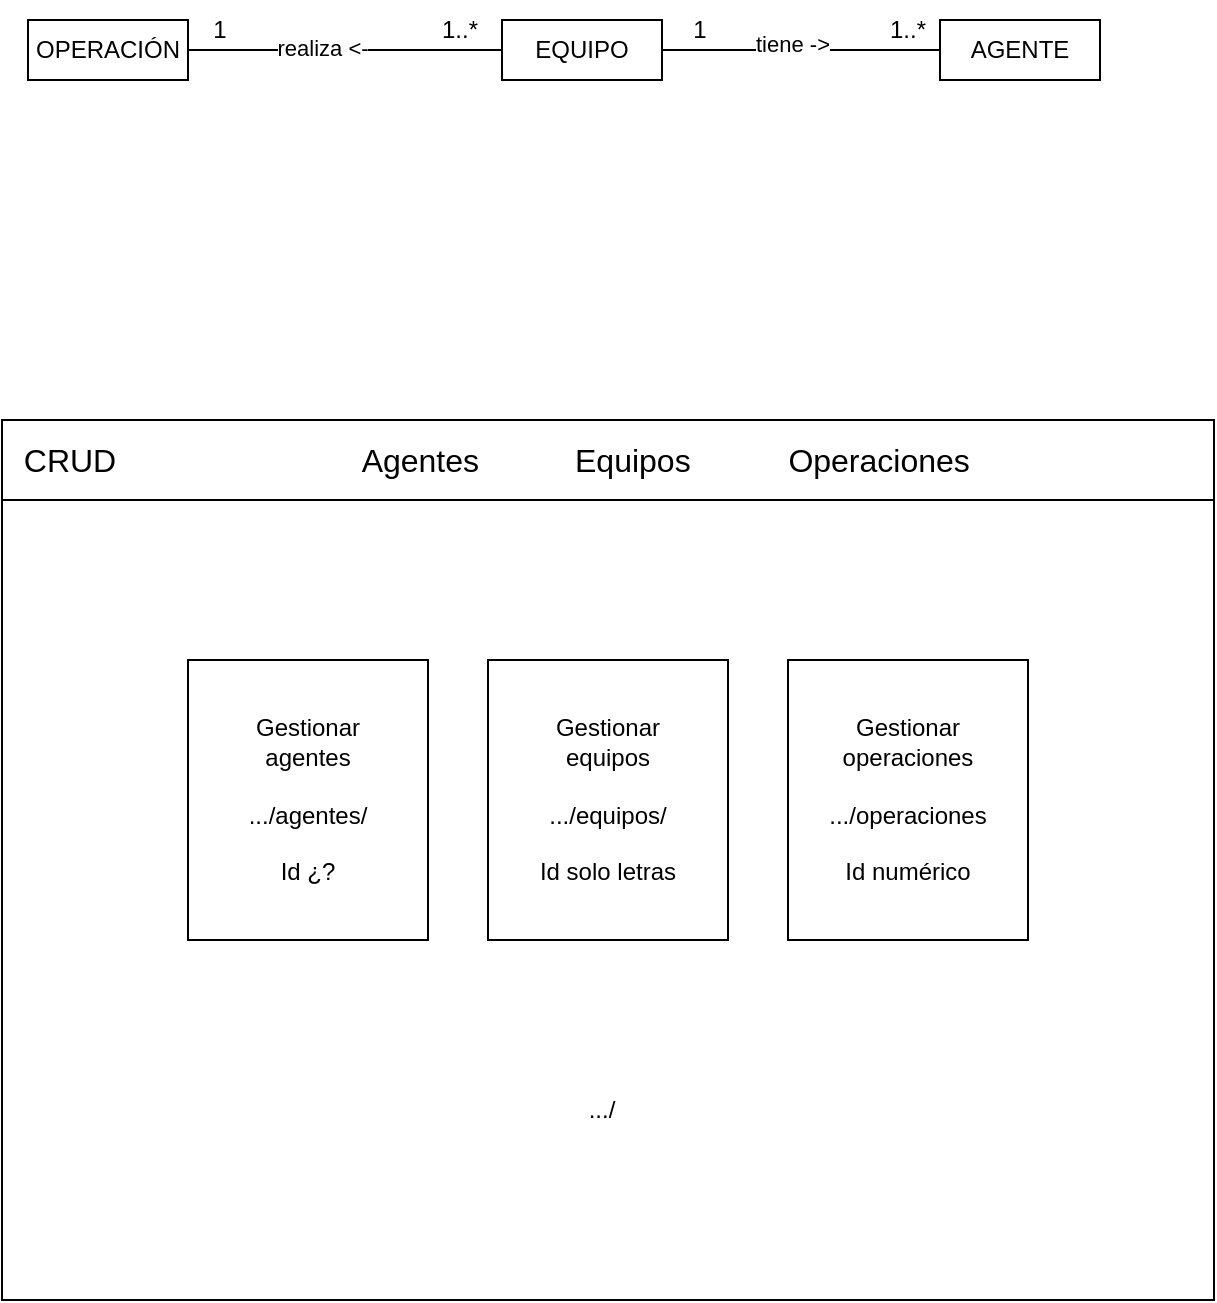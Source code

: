 <mxfile version="23.0.2" type="device">
  <diagram name="Página-1" id="F6N9kSK8r6jKznElKG2f">
    <mxGraphModel dx="998" dy="630" grid="1" gridSize="10" guides="1" tooltips="1" connect="1" arrows="1" fold="1" page="1" pageScale="1" pageWidth="827" pageHeight="1169" math="0" shadow="0">
      <root>
        <mxCell id="0" />
        <mxCell id="1" parent="0" />
        <mxCell id="Xjc6lK3Tym19fF9o8RPP-1" value="" style="rounded=0;whiteSpace=wrap;html=1;movable=1;resizable=1;rotatable=1;deletable=1;editable=1;locked=0;connectable=1;" vertex="1" parent="1">
          <mxGeometry x="111" y="300" width="606" height="440" as="geometry" />
        </mxCell>
        <mxCell id="Xjc6lK3Tym19fF9o8RPP-2" value="&lt;span style=&quot;font-size: 16px;&quot;&gt;&amp;nbsp; CRUD&lt;span style=&quot;white-space: pre;&quot;&gt;&#x9;&lt;/span&gt;&lt;span style=&quot;white-space: pre;&quot;&gt;&#x9;&lt;span style=&quot;white-space: pre;&quot;&gt;&#x9;&lt;/span&gt;&lt;span style=&quot;white-space: pre;&quot;&gt;&#x9;&lt;/span&gt;&lt;/span&gt;Agentes&lt;span style=&quot;white-space: pre;&quot;&gt;&#x9;&lt;/span&gt;&lt;span style=&quot;white-space: pre;&quot;&gt;&#x9;&lt;/span&gt;Equipos&lt;span style=&quot;white-space: pre;&quot;&gt;&#x9;&lt;/span&gt;&lt;span style=&quot;white-space: pre;&quot;&gt;&#x9;&lt;/span&gt;Operaciones&lt;/span&gt;" style="rounded=0;whiteSpace=wrap;html=1;align=left;" vertex="1" parent="1">
          <mxGeometry x="111" y="300" width="606" height="40" as="geometry" />
        </mxCell>
        <mxCell id="Xjc6lK3Tym19fF9o8RPP-3" value="Gestionar &lt;br&gt;agentes&lt;br&gt;&lt;br&gt;.../agentes/&lt;br&gt;&lt;br&gt;Id ¿?" style="rounded=0;whiteSpace=wrap;html=1;" vertex="1" parent="1">
          <mxGeometry x="204" y="420" width="120" height="140" as="geometry" />
        </mxCell>
        <mxCell id="Xjc6lK3Tym19fF9o8RPP-4" value="Gestionar &lt;br&gt;equipos&lt;br&gt;&lt;br&gt;.../equipos/&lt;br&gt;&lt;br&gt;Id solo letras" style="rounded=0;whiteSpace=wrap;html=1;" vertex="1" parent="1">
          <mxGeometry x="354" y="420" width="120" height="140" as="geometry" />
        </mxCell>
        <mxCell id="Xjc6lK3Tym19fF9o8RPP-5" value="Gestionar &lt;br&gt;operaciones&lt;br&gt;&lt;br&gt;.../operaciones&lt;br&gt;&lt;br&gt;Id numérico" style="rounded=0;whiteSpace=wrap;html=1;" vertex="1" parent="1">
          <mxGeometry x="504" y="420" width="120" height="140" as="geometry" />
        </mxCell>
        <mxCell id="Xjc6lK3Tym19fF9o8RPP-6" value=".../" style="text;html=1;strokeColor=none;fillColor=none;align=center;verticalAlign=middle;whiteSpace=wrap;rounded=0;" vertex="1" parent="1">
          <mxGeometry x="381" y="630" width="60" height="30" as="geometry" />
        </mxCell>
        <mxCell id="Xjc6lK3Tym19fF9o8RPP-8" value="EQUIPO" style="rounded=0;whiteSpace=wrap;html=1;" vertex="1" parent="1">
          <mxGeometry x="361" y="100" width="80" height="30" as="geometry" />
        </mxCell>
        <mxCell id="Xjc6lK3Tym19fF9o8RPP-12" style="edgeStyle=orthogonalEdgeStyle;rounded=0;orthogonalLoop=1;jettySize=auto;html=1;exitX=0;exitY=0.5;exitDx=0;exitDy=0;entryX=1;entryY=0.5;entryDx=0;entryDy=0;endArrow=none;endFill=0;" edge="1" parent="1" source="Xjc6lK3Tym19fF9o8RPP-9" target="Xjc6lK3Tym19fF9o8RPP-8">
          <mxGeometry relative="1" as="geometry" />
        </mxCell>
        <mxCell id="Xjc6lK3Tym19fF9o8RPP-13" value="tiene -&amp;gt;" style="edgeLabel;html=1;align=center;verticalAlign=middle;resizable=0;points=[];" vertex="1" connectable="0" parent="Xjc6lK3Tym19fF9o8RPP-12">
          <mxGeometry x="0.07" y="-3" relative="1" as="geometry">
            <mxPoint as="offset" />
          </mxGeometry>
        </mxCell>
        <mxCell id="Xjc6lK3Tym19fF9o8RPP-9" value="AGENTE" style="rounded=0;whiteSpace=wrap;html=1;" vertex="1" parent="1">
          <mxGeometry x="580" y="100" width="80" height="30" as="geometry" />
        </mxCell>
        <mxCell id="Xjc6lK3Tym19fF9o8RPP-11" style="edgeStyle=orthogonalEdgeStyle;rounded=0;orthogonalLoop=1;jettySize=auto;html=1;exitX=1;exitY=0.5;exitDx=0;exitDy=0;entryX=0;entryY=0.5;entryDx=0;entryDy=0;endArrow=none;endFill=0;" edge="1" parent="1" source="Xjc6lK3Tym19fF9o8RPP-10" target="Xjc6lK3Tym19fF9o8RPP-8">
          <mxGeometry relative="1" as="geometry" />
        </mxCell>
        <mxCell id="Xjc6lK3Tym19fF9o8RPP-14" value="realiza &amp;lt;-" style="edgeLabel;html=1;align=center;verticalAlign=middle;resizable=0;points=[];" vertex="1" connectable="0" parent="Xjc6lK3Tym19fF9o8RPP-11">
          <mxGeometry x="-0.152" y="1" relative="1" as="geometry">
            <mxPoint as="offset" />
          </mxGeometry>
        </mxCell>
        <mxCell id="Xjc6lK3Tym19fF9o8RPP-10" value="OPERACIÓN" style="rounded=0;whiteSpace=wrap;html=1;" vertex="1" parent="1">
          <mxGeometry x="124" y="100" width="80" height="30" as="geometry" />
        </mxCell>
        <mxCell id="Xjc6lK3Tym19fF9o8RPP-16" value="1..*" style="text;html=1;strokeColor=none;fillColor=none;align=center;verticalAlign=middle;whiteSpace=wrap;rounded=0;" vertex="1" parent="1">
          <mxGeometry x="534" y="90" width="60" height="30" as="geometry" />
        </mxCell>
        <mxCell id="Xjc6lK3Tym19fF9o8RPP-17" value="1" style="text;html=1;strokeColor=none;fillColor=none;align=center;verticalAlign=middle;whiteSpace=wrap;rounded=0;" vertex="1" parent="1">
          <mxGeometry x="430" y="90" width="60" height="30" as="geometry" />
        </mxCell>
        <mxCell id="Xjc6lK3Tym19fF9o8RPP-18" value="1" style="text;html=1;strokeColor=none;fillColor=none;align=center;verticalAlign=middle;whiteSpace=wrap;rounded=0;" vertex="1" parent="1">
          <mxGeometry x="190" y="90" width="60" height="30" as="geometry" />
        </mxCell>
        <mxCell id="Xjc6lK3Tym19fF9o8RPP-19" value="1..*" style="text;html=1;strokeColor=none;fillColor=none;align=center;verticalAlign=middle;whiteSpace=wrap;rounded=0;" vertex="1" parent="1">
          <mxGeometry x="310" y="90" width="60" height="30" as="geometry" />
        </mxCell>
      </root>
    </mxGraphModel>
  </diagram>
</mxfile>
